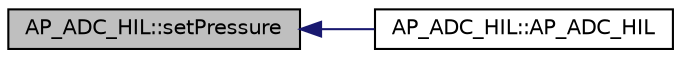 digraph "AP_ADC_HIL::setPressure"
{
 // INTERACTIVE_SVG=YES
  edge [fontname="Helvetica",fontsize="10",labelfontname="Helvetica",labelfontsize="10"];
  node [fontname="Helvetica",fontsize="10",shape=record];
  rankdir="LR";
  Node1 [label="AP_ADC_HIL::setPressure",height=0.2,width=0.4,color="black", fillcolor="grey75", style="filled" fontcolor="black"];
  Node1 -> Node2 [dir="back",color="midnightblue",fontsize="10",style="solid",fontname="Helvetica"];
  Node2 [label="AP_ADC_HIL::AP_ADC_HIL",height=0.2,width=0.4,color="black", fillcolor="white", style="filled",URL="$classAP__ADC__HIL.html#aaf28ba26c4e5f7efb92ae5a77fb93b8e"];
}
